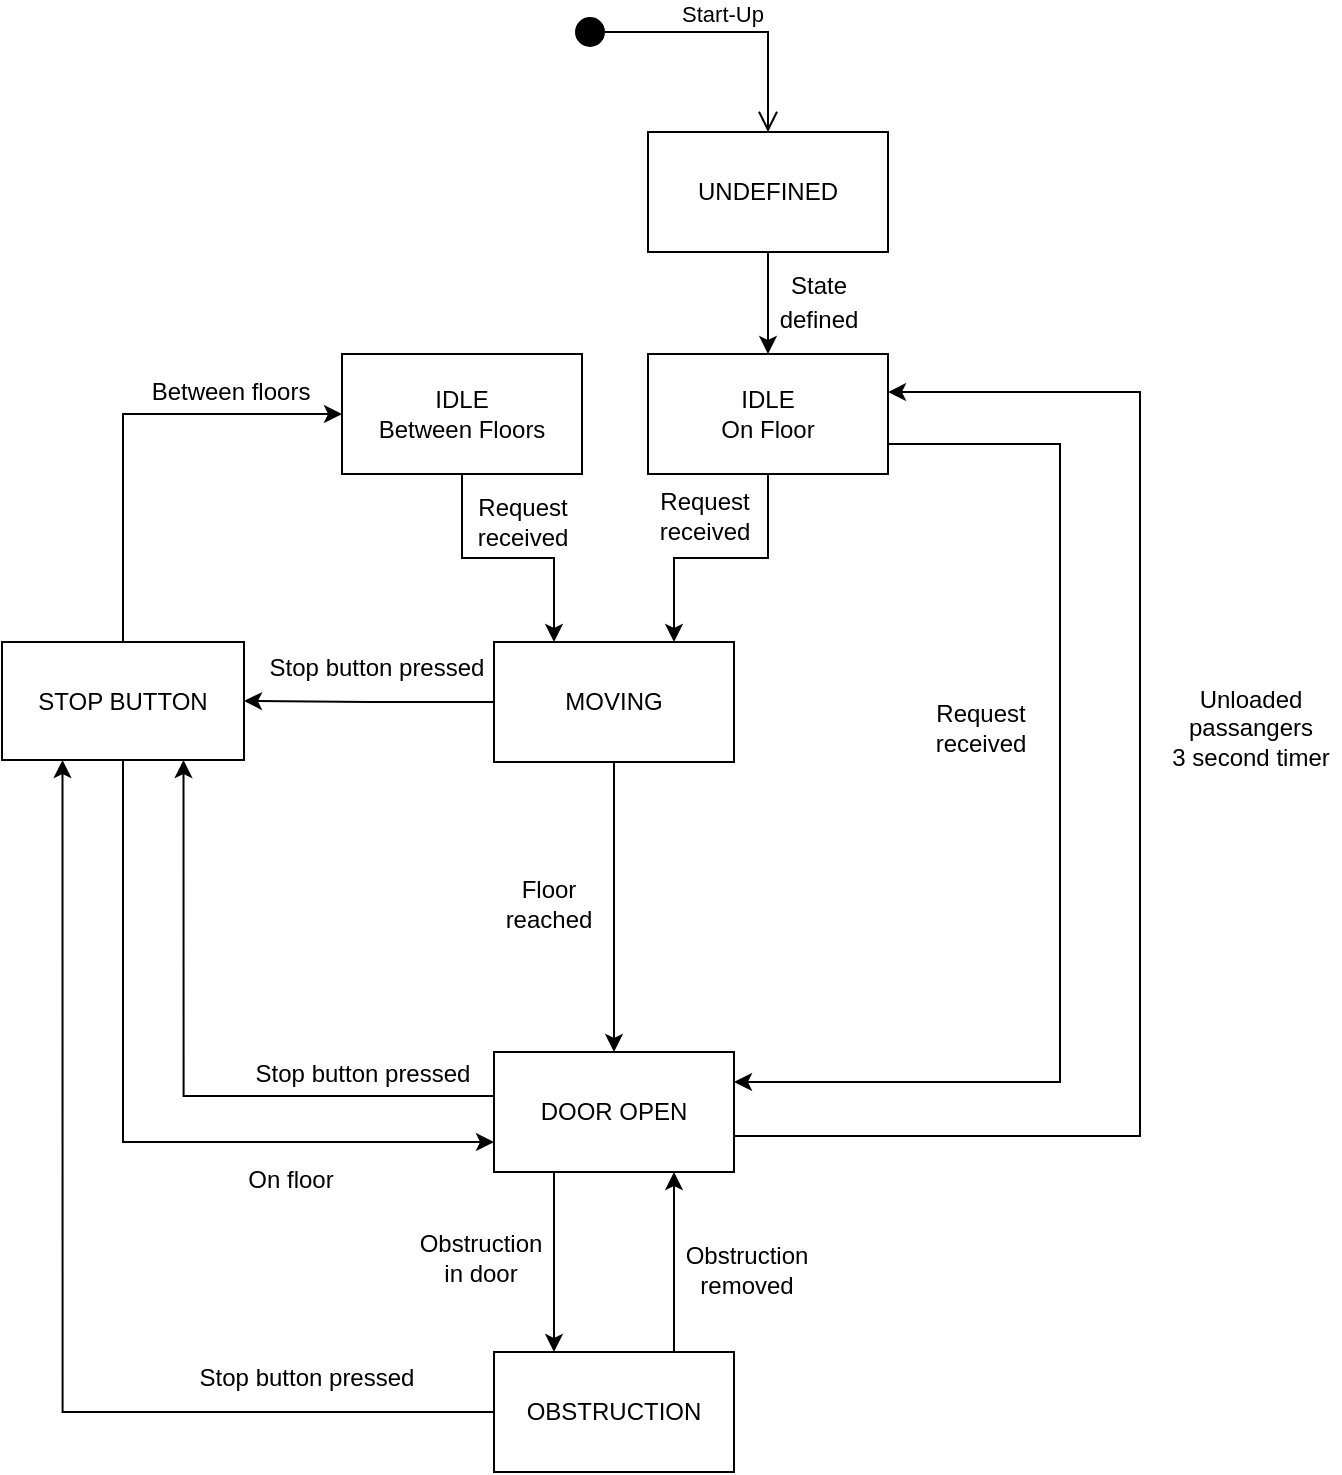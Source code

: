 <mxfile version="16.6.5" type="github">
  <diagram id="eM0LJkjxCOYTuAvDHJ9w" name="Page-1">
    <mxGraphModel dx="308" dy="764" grid="1" gridSize="10" guides="1" tooltips="1" connect="1" arrows="1" fold="1" page="1" pageScale="1" pageWidth="850" pageHeight="1100" math="0" shadow="0">
      <root>
        <mxCell id="0" />
        <mxCell id="1" parent="0" />
        <mxCell id="nGM8T46-GsB8r8jnnE7f-1" style="edgeStyle=orthogonalEdgeStyle;rounded=0;orthogonalLoop=1;jettySize=auto;html=1;exitX=0.5;exitY=1;exitDx=0;exitDy=0;entryX=0.5;entryY=0;entryDx=0;entryDy=0;" parent="1" source="nGM8T46-GsB8r8jnnE7f-2" target="nGM8T46-GsB8r8jnnE7f-4" edge="1">
          <mxGeometry relative="1" as="geometry" />
        </mxCell>
        <mxCell id="nGM8T46-GsB8r8jnnE7f-2" value="UNDEFINED" style="rounded=0;whiteSpace=wrap;html=1;" parent="1" vertex="1">
          <mxGeometry x="1354" y="190" width="120" height="60" as="geometry" />
        </mxCell>
        <mxCell id="nGM8T46-GsB8r8jnnE7f-3" style="edgeStyle=orthogonalEdgeStyle;rounded=0;orthogonalLoop=1;jettySize=auto;html=1;exitX=0.5;exitY=1;exitDx=0;exitDy=0;entryX=0.75;entryY=0;entryDx=0;entryDy=0;" parent="1" source="nGM8T46-GsB8r8jnnE7f-4" target="nGM8T46-GsB8r8jnnE7f-7" edge="1">
          <mxGeometry relative="1" as="geometry" />
        </mxCell>
        <mxCell id="NqNxf4bt8IGfA_9nSwzz-1" style="edgeStyle=orthogonalEdgeStyle;rounded=0;orthogonalLoop=1;jettySize=auto;html=1;exitX=1;exitY=0.75;exitDx=0;exitDy=0;entryX=1;entryY=0.25;entryDx=0;entryDy=0;" edge="1" parent="1" source="nGM8T46-GsB8r8jnnE7f-4" target="nGM8T46-GsB8r8jnnE7f-13">
          <mxGeometry relative="1" as="geometry">
            <Array as="points">
              <mxPoint x="1560" y="346" />
              <mxPoint x="1560" y="665" />
            </Array>
          </mxGeometry>
        </mxCell>
        <mxCell id="nGM8T46-GsB8r8jnnE7f-4" value="&lt;div&gt;IDLE&lt;/div&gt;On Floor" style="rounded=0;whiteSpace=wrap;html=1;" parent="1" vertex="1">
          <mxGeometry x="1354" y="301" width="120" height="60" as="geometry" />
        </mxCell>
        <mxCell id="nGM8T46-GsB8r8jnnE7f-5" style="edgeStyle=orthogonalEdgeStyle;rounded=0;orthogonalLoop=1;jettySize=auto;html=1;exitX=0.5;exitY=1;exitDx=0;exitDy=0;entryX=0.5;entryY=0;entryDx=0;entryDy=0;" parent="1" source="nGM8T46-GsB8r8jnnE7f-7" target="nGM8T46-GsB8r8jnnE7f-13" edge="1">
          <mxGeometry relative="1" as="geometry" />
        </mxCell>
        <mxCell id="nGM8T46-GsB8r8jnnE7f-6" style="edgeStyle=orthogonalEdgeStyle;rounded=0;orthogonalLoop=1;jettySize=auto;html=1;exitX=0;exitY=0.5;exitDx=0;exitDy=0;entryX=1;entryY=0.5;entryDx=0;entryDy=0;" parent="1" source="nGM8T46-GsB8r8jnnE7f-7" target="nGM8T46-GsB8r8jnnE7f-18" edge="1">
          <mxGeometry relative="1" as="geometry" />
        </mxCell>
        <mxCell id="nGM8T46-GsB8r8jnnE7f-7" value="MOVING" style="rounded=0;whiteSpace=wrap;html=1;" parent="1" vertex="1">
          <mxGeometry x="1277" y="445" width="120" height="60" as="geometry" />
        </mxCell>
        <mxCell id="nGM8T46-GsB8r8jnnE7f-8" value="Request&lt;br&gt;received" style="text;html=1;align=center;verticalAlign=middle;resizable=0;points=[];autosize=1;strokeColor=none;fillColor=none;" parent="1" vertex="1">
          <mxGeometry x="1354" y="366" width="55" height="32" as="geometry" />
        </mxCell>
        <mxCell id="nGM8T46-GsB8r8jnnE7f-9" style="edgeStyle=orthogonalEdgeStyle;rounded=0;orthogonalLoop=1;jettySize=auto;html=1;exitX=0.25;exitY=1;exitDx=0;exitDy=0;entryX=0.25;entryY=0;entryDx=0;entryDy=0;fontSize=12;" parent="1" source="nGM8T46-GsB8r8jnnE7f-13" target="nGM8T46-GsB8r8jnnE7f-21" edge="1">
          <mxGeometry relative="1" as="geometry" />
        </mxCell>
        <mxCell id="nGM8T46-GsB8r8jnnE7f-10" style="edgeStyle=orthogonalEdgeStyle;rounded=0;orthogonalLoop=1;jettySize=auto;html=1;exitX=0.008;exitY=0.367;exitDx=0;exitDy=0;entryX=0.75;entryY=1;entryDx=0;entryDy=0;fontSize=12;exitPerimeter=0;" parent="1" source="nGM8T46-GsB8r8jnnE7f-13" target="nGM8T46-GsB8r8jnnE7f-18" edge="1">
          <mxGeometry relative="1" as="geometry" />
        </mxCell>
        <mxCell id="nGM8T46-GsB8r8jnnE7f-11" style="edgeStyle=orthogonalEdgeStyle;rounded=0;orthogonalLoop=1;jettySize=auto;html=1;exitX=1;exitY=0.5;exitDx=0;exitDy=0;entryX=1;entryY=0.317;entryDx=0;entryDy=0;fontSize=12;fontColor=#FF0000;entryPerimeter=0;" parent="1" source="nGM8T46-GsB8r8jnnE7f-13" target="nGM8T46-GsB8r8jnnE7f-4" edge="1">
          <mxGeometry relative="1" as="geometry">
            <Array as="points">
              <mxPoint x="1397" y="692" />
              <mxPoint x="1600" y="692" />
              <mxPoint x="1600" y="320" />
            </Array>
          </mxGeometry>
        </mxCell>
        <mxCell id="nGM8T46-GsB8r8jnnE7f-13" value="DOOR OPEN" style="rounded=0;whiteSpace=wrap;html=1;" parent="1" vertex="1">
          <mxGeometry x="1277" y="650" width="120" height="60" as="geometry" />
        </mxCell>
        <mxCell id="nGM8T46-GsB8r8jnnE7f-14" value="&lt;div&gt;Floor&lt;/div&gt;&lt;div&gt;reached&lt;br&gt;&lt;/div&gt;" style="text;html=1;align=center;verticalAlign=middle;resizable=0;points=[];autosize=1;strokeColor=none;fillColor=none;" parent="1" vertex="1">
          <mxGeometry x="1277" y="560" width="53" height="32" as="geometry" />
        </mxCell>
        <mxCell id="nGM8T46-GsB8r8jnnE7f-16" style="edgeStyle=orthogonalEdgeStyle;rounded=0;orthogonalLoop=1;jettySize=auto;html=1;exitX=0.5;exitY=1;exitDx=0;exitDy=0;entryX=0;entryY=0.75;entryDx=0;entryDy=0;fontSize=12;fontColor=#000000;" parent="1" source="nGM8T46-GsB8r8jnnE7f-18" target="nGM8T46-GsB8r8jnnE7f-13" edge="1">
          <mxGeometry relative="1" as="geometry" />
        </mxCell>
        <mxCell id="nGM8T46-GsB8r8jnnE7f-17" style="edgeStyle=orthogonalEdgeStyle;rounded=0;orthogonalLoop=1;jettySize=auto;html=1;exitX=0.5;exitY=0;exitDx=0;exitDy=0;entryX=0;entryY=0.5;entryDx=0;entryDy=0;" parent="1" source="nGM8T46-GsB8r8jnnE7f-18" target="nGM8T46-GsB8r8jnnE7f-33" edge="1">
          <mxGeometry relative="1" as="geometry" />
        </mxCell>
        <mxCell id="nGM8T46-GsB8r8jnnE7f-18" value="STOP BUTTON" style="rounded=0;whiteSpace=wrap;html=1;" parent="1" vertex="1">
          <mxGeometry x="1031" y="445" width="121" height="59" as="geometry" />
        </mxCell>
        <mxCell id="nGM8T46-GsB8r8jnnE7f-19" style="edgeStyle=orthogonalEdgeStyle;rounded=0;orthogonalLoop=1;jettySize=auto;html=1;exitX=0.75;exitY=0;exitDx=0;exitDy=0;entryX=0.75;entryY=1;entryDx=0;entryDy=0;fontSize=12;" parent="1" source="nGM8T46-GsB8r8jnnE7f-21" target="nGM8T46-GsB8r8jnnE7f-13" edge="1">
          <mxGeometry relative="1" as="geometry" />
        </mxCell>
        <mxCell id="nGM8T46-GsB8r8jnnE7f-20" style="edgeStyle=orthogonalEdgeStyle;rounded=0;orthogonalLoop=1;jettySize=auto;html=1;exitX=0;exitY=0.5;exitDx=0;exitDy=0;entryX=0.25;entryY=1;entryDx=0;entryDy=0;" parent="1" source="nGM8T46-GsB8r8jnnE7f-21" target="nGM8T46-GsB8r8jnnE7f-18" edge="1">
          <mxGeometry relative="1" as="geometry" />
        </mxCell>
        <mxCell id="nGM8T46-GsB8r8jnnE7f-21" value="OBSTRUCTION" style="rounded=0;whiteSpace=wrap;html=1;" parent="1" vertex="1">
          <mxGeometry x="1277" y="800" width="120" height="60" as="geometry" />
        </mxCell>
        <mxCell id="nGM8T46-GsB8r8jnnE7f-23" value="&lt;font style=&quot;font-size: 12px&quot;&gt;State&lt;br&gt;&lt;/font&gt;&lt;div&gt;&lt;font style=&quot;font-size: 12px&quot;&gt;defined&lt;/font&gt;&lt;/div&gt;" style="text;html=1;align=center;verticalAlign=middle;resizable=0;points=[];autosize=1;strokeColor=none;fillColor=none;fontSize=14;" parent="1" vertex="1">
          <mxGeometry x="1414" y="254" width="49" height="39" as="geometry" />
        </mxCell>
        <mxCell id="nGM8T46-GsB8r8jnnE7f-24" value="&lt;div&gt;Obstruction&lt;/div&gt;&lt;div&gt;in door&lt;br&gt;&lt;/div&gt;" style="text;html=1;align=center;verticalAlign=middle;resizable=0;points=[];autosize=1;strokeColor=none;fillColor=none;fontSize=12;" parent="1" vertex="1">
          <mxGeometry x="1234" y="737" width="71" height="32" as="geometry" />
        </mxCell>
        <mxCell id="nGM8T46-GsB8r8jnnE7f-25" value="Obstruction&lt;br&gt;&lt;div&gt;removed&lt;/div&gt;" style="text;html=1;align=center;verticalAlign=middle;resizable=0;points=[];autosize=1;strokeColor=none;fillColor=none;fontSize=12;" parent="1" vertex="1">
          <mxGeometry x="1367.5" y="743" width="71" height="32" as="geometry" />
        </mxCell>
        <mxCell id="nGM8T46-GsB8r8jnnE7f-26" value="Stop button pressed" style="text;html=1;align=center;verticalAlign=middle;resizable=0;points=[];autosize=1;strokeColor=none;fillColor=none;fontSize=12;" parent="1" vertex="1">
          <mxGeometry x="1124" y="804" width="117" height="18" as="geometry" />
        </mxCell>
        <mxCell id="nGM8T46-GsB8r8jnnE7f-27" value="&lt;div&gt;Between floors&lt;br&gt;&lt;/div&gt;" style="text;html=1;align=center;verticalAlign=middle;resizable=0;points=[];autosize=1;strokeColor=none;fillColor=none;fontSize=12;" parent="1" vertex="1">
          <mxGeometry x="1100" y="310" width="90" height="20" as="geometry" />
        </mxCell>
        <mxCell id="nGM8T46-GsB8r8jnnE7f-28" value="Stop button pressed" style="text;html=1;align=center;verticalAlign=middle;resizable=0;points=[];autosize=1;strokeColor=none;fillColor=none;fontSize=12;rotation=0;" parent="1" vertex="1">
          <mxGeometry x="1159" y="449" width="118" height="18" as="geometry" />
        </mxCell>
        <mxCell id="nGM8T46-GsB8r8jnnE7f-29" value="Stop button pressed" style="text;html=1;align=center;verticalAlign=middle;resizable=0;points=[];autosize=1;strokeColor=none;fillColor=none;fontSize=12;" parent="1" vertex="1">
          <mxGeometry x="1152" y="652" width="118" height="18" as="geometry" />
        </mxCell>
        <mxCell id="nGM8T46-GsB8r8jnnE7f-31" value="On floor" style="text;html=1;align=center;verticalAlign=middle;resizable=0;points=[];autosize=1;strokeColor=none;fillColor=none;fontSize=12;fontColor=#000000;" parent="1" vertex="1">
          <mxGeometry x="1148" y="705" width="53" height="18" as="geometry" />
        </mxCell>
        <mxCell id="nGM8T46-GsB8r8jnnE7f-32" style="edgeStyle=orthogonalEdgeStyle;rounded=0;orthogonalLoop=1;jettySize=auto;html=1;exitX=0.5;exitY=1;exitDx=0;exitDy=0;entryX=0.25;entryY=0;entryDx=0;entryDy=0;" parent="1" source="nGM8T46-GsB8r8jnnE7f-33" target="nGM8T46-GsB8r8jnnE7f-7" edge="1">
          <mxGeometry relative="1" as="geometry" />
        </mxCell>
        <mxCell id="nGM8T46-GsB8r8jnnE7f-33" value="&lt;div&gt;IDLE&lt;/div&gt;&lt;div&gt;Between Floors&lt;br&gt;&lt;/div&gt;" style="rounded=0;whiteSpace=wrap;html=1;" parent="1" vertex="1">
          <mxGeometry x="1201" y="301" width="120" height="60" as="geometry" />
        </mxCell>
        <mxCell id="nGM8T46-GsB8r8jnnE7f-34" value="Request&lt;br&gt;received" style="text;html=1;align=center;verticalAlign=middle;resizable=0;points=[];autosize=1;strokeColor=none;fillColor=none;" parent="1" vertex="1">
          <mxGeometry x="1263" y="369" width="55" height="32" as="geometry" />
        </mxCell>
        <mxCell id="nGM8T46-GsB8r8jnnE7f-35" value="Start-Up" style="html=1;verticalAlign=bottom;startArrow=circle;startFill=1;endArrow=open;startSize=6;endSize=8;rounded=0;entryX=0.5;entryY=0;entryDx=0;entryDy=0;" parent="1" target="nGM8T46-GsB8r8jnnE7f-2" edge="1">
          <mxGeometry width="80" relative="1" as="geometry">
            <mxPoint x="1317" y="140" as="sourcePoint" />
            <mxPoint x="1321" y="479" as="targetPoint" />
            <Array as="points">
              <mxPoint x="1414" y="140" />
            </Array>
          </mxGeometry>
        </mxCell>
        <mxCell id="NqNxf4bt8IGfA_9nSwzz-3" value="&lt;div&gt;Request&lt;/div&gt;&lt;div&gt;received&lt;br&gt;&lt;/div&gt;" style="text;html=1;align=center;verticalAlign=middle;resizable=0;points=[];autosize=1;strokeColor=none;fillColor=none;" vertex="1" parent="1">
          <mxGeometry x="1490" y="473" width="60" height="30" as="geometry" />
        </mxCell>
        <mxCell id="NqNxf4bt8IGfA_9nSwzz-4" value="&lt;div&gt;Unloaded&lt;/div&gt;&lt;div&gt;passangers&lt;br&gt;&lt;/div&gt;&lt;div&gt;3 second timer&lt;br&gt;&lt;/div&gt;" style="text;html=1;align=center;verticalAlign=middle;resizable=0;points=[];autosize=1;strokeColor=none;fillColor=none;" vertex="1" parent="1">
          <mxGeometry x="1610" y="463" width="90" height="50" as="geometry" />
        </mxCell>
      </root>
    </mxGraphModel>
  </diagram>
</mxfile>
